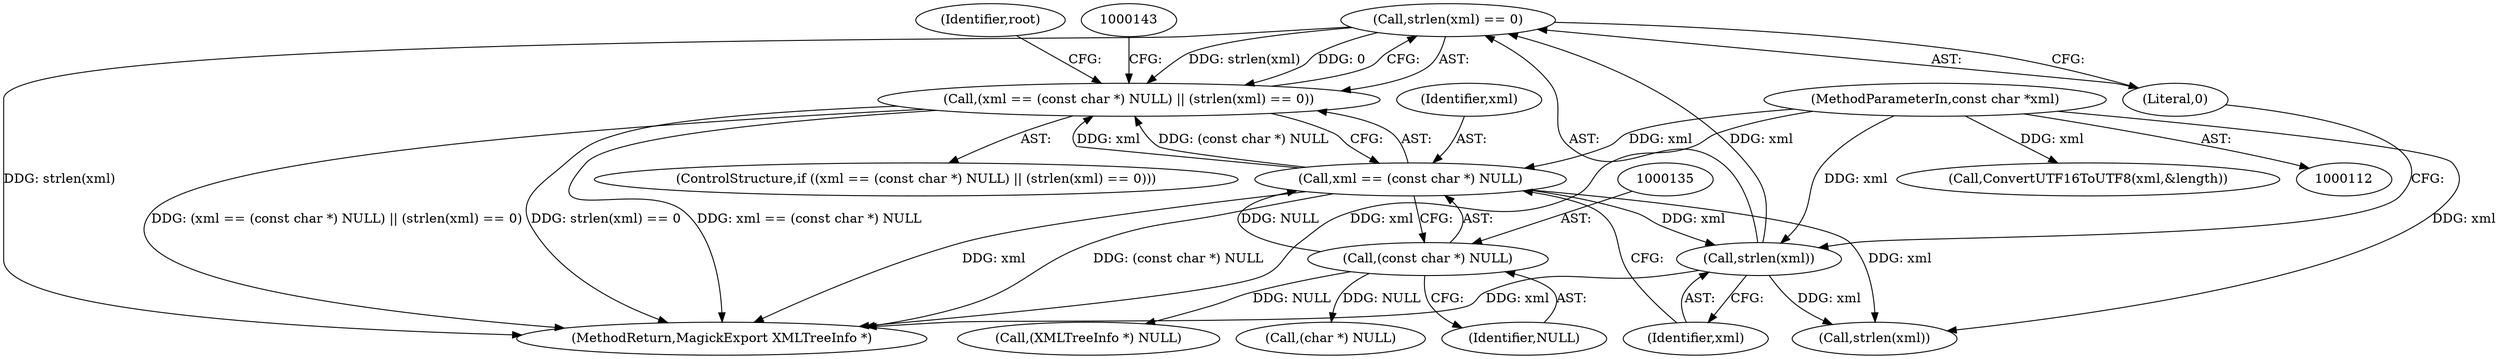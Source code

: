 digraph "0_ImageMagick_fc6080f1321fd21e86ef916195cc110b05d9effb_0@API" {
"1000137" [label="(Call,strlen(xml) == 0)"];
"1000138" [label="(Call,strlen(xml))"];
"1000132" [label="(Call,xml == (const char *) NULL)"];
"1000113" [label="(MethodParameterIn,const char *xml)"];
"1000134" [label="(Call,(const char *) NULL)"];
"1000131" [label="(Call,(xml == (const char *) NULL) || (strlen(xml) == 0))"];
"1000139" [label="(Identifier,xml)"];
"1000137" [label="(Call,strlen(xml) == 0)"];
"1000133" [label="(Identifier,xml)"];
"1001437" [label="(MethodReturn,MagickExport XMLTreeInfo *)"];
"1000134" [label="(Call,(const char *) NULL)"];
"1000168" [label="(Call,ConvertUTF16ToUTF8(xml,&length))"];
"1000159" [label="(Call,(char *) NULL)"];
"1000140" [label="(Literal,0)"];
"1000138" [label="(Call,strlen(xml))"];
"1000132" [label="(Call,xml == (const char *) NULL)"];
"1000136" [label="(Identifier,NULL)"];
"1000113" [label="(MethodParameterIn,const char *xml)"];
"1000151" [label="(Call,(XMLTreeInfo *) NULL)"];
"1000130" [label="(ControlStructure,if ((xml == (const char *) NULL) || (strlen(xml) == 0)))"];
"1000155" [label="(Identifier,root)"];
"1000164" [label="(Call,strlen(xml))"];
"1000131" [label="(Call,(xml == (const char *) NULL) || (strlen(xml) == 0))"];
"1000137" -> "1000131"  [label="AST: "];
"1000137" -> "1000140"  [label="CFG: "];
"1000138" -> "1000137"  [label="AST: "];
"1000140" -> "1000137"  [label="AST: "];
"1000131" -> "1000137"  [label="CFG: "];
"1000137" -> "1001437"  [label="DDG: strlen(xml)"];
"1000137" -> "1000131"  [label="DDG: strlen(xml)"];
"1000137" -> "1000131"  [label="DDG: 0"];
"1000138" -> "1000137"  [label="DDG: xml"];
"1000138" -> "1000139"  [label="CFG: "];
"1000139" -> "1000138"  [label="AST: "];
"1000140" -> "1000138"  [label="CFG: "];
"1000138" -> "1001437"  [label="DDG: xml"];
"1000132" -> "1000138"  [label="DDG: xml"];
"1000113" -> "1000138"  [label="DDG: xml"];
"1000138" -> "1000164"  [label="DDG: xml"];
"1000132" -> "1000131"  [label="AST: "];
"1000132" -> "1000134"  [label="CFG: "];
"1000133" -> "1000132"  [label="AST: "];
"1000134" -> "1000132"  [label="AST: "];
"1000139" -> "1000132"  [label="CFG: "];
"1000131" -> "1000132"  [label="CFG: "];
"1000132" -> "1001437"  [label="DDG: (const char *) NULL"];
"1000132" -> "1001437"  [label="DDG: xml"];
"1000132" -> "1000131"  [label="DDG: xml"];
"1000132" -> "1000131"  [label="DDG: (const char *) NULL"];
"1000113" -> "1000132"  [label="DDG: xml"];
"1000134" -> "1000132"  [label="DDG: NULL"];
"1000132" -> "1000164"  [label="DDG: xml"];
"1000113" -> "1000112"  [label="AST: "];
"1000113" -> "1001437"  [label="DDG: xml"];
"1000113" -> "1000164"  [label="DDG: xml"];
"1000113" -> "1000168"  [label="DDG: xml"];
"1000134" -> "1000136"  [label="CFG: "];
"1000135" -> "1000134"  [label="AST: "];
"1000136" -> "1000134"  [label="AST: "];
"1000134" -> "1000151"  [label="DDG: NULL"];
"1000134" -> "1000159"  [label="DDG: NULL"];
"1000131" -> "1000130"  [label="AST: "];
"1000143" -> "1000131"  [label="CFG: "];
"1000155" -> "1000131"  [label="CFG: "];
"1000131" -> "1001437"  [label="DDG: xml == (const char *) NULL"];
"1000131" -> "1001437"  [label="DDG: strlen(xml) == 0"];
"1000131" -> "1001437"  [label="DDG: (xml == (const char *) NULL) || (strlen(xml) == 0)"];
}
